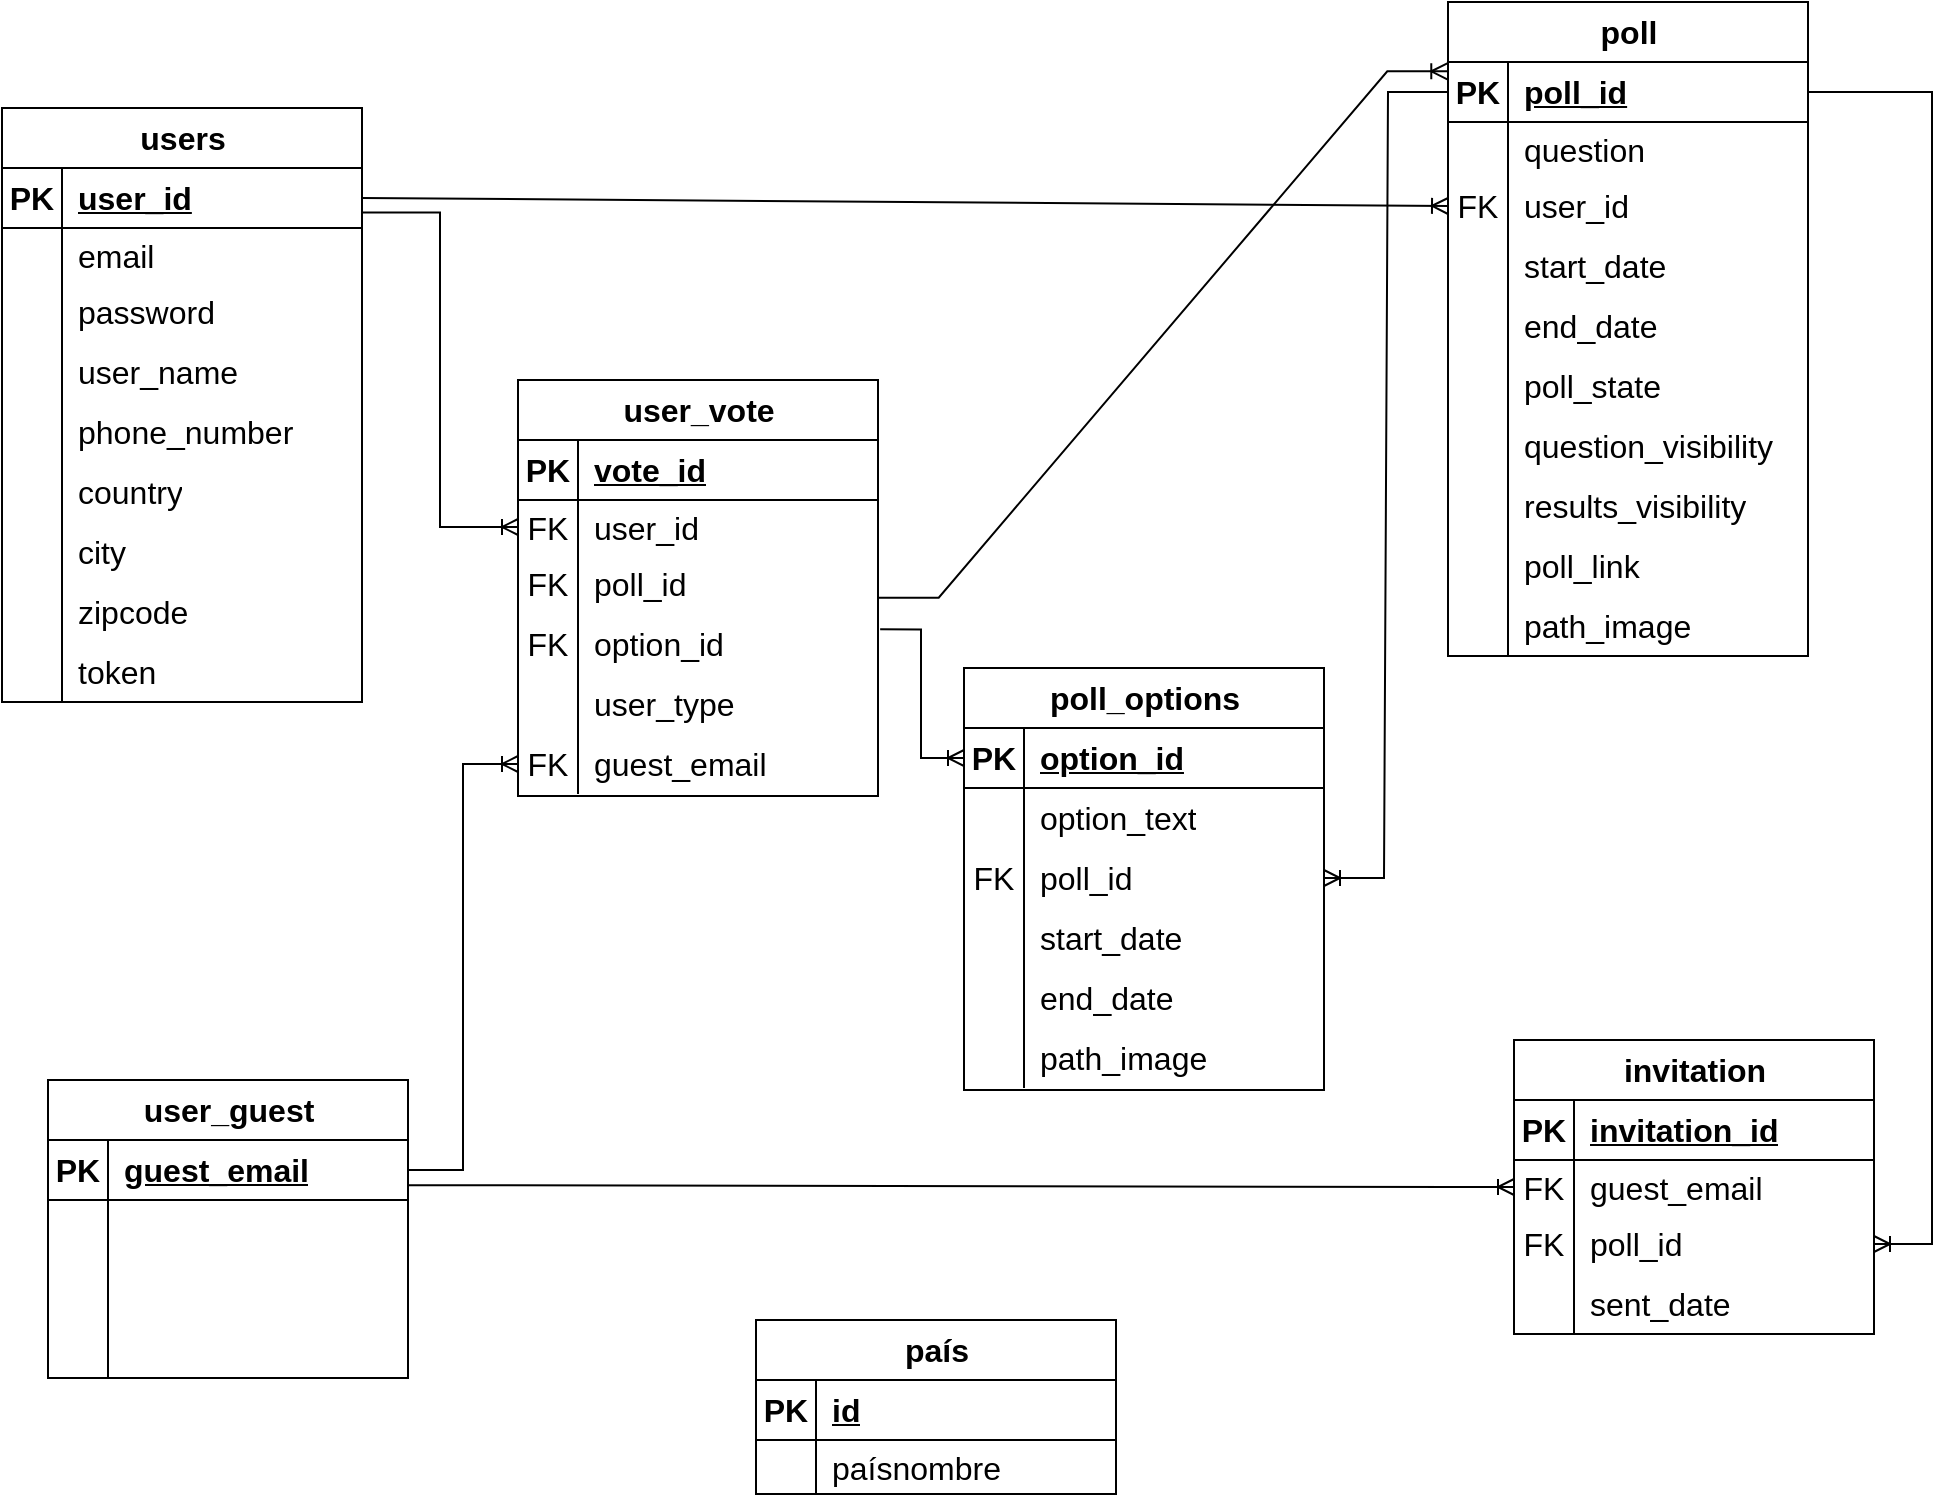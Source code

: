 <mxfile version="23.0.0" type="device">
  <diagram name="Pàgina-1" id="fmQEZchZk26lPYb0_kES">
    <mxGraphModel dx="1336" dy="1208" grid="0" gridSize="10" guides="1" tooltips="1" connect="1" arrows="1" fold="1" page="0" pageScale="1" pageWidth="827" pageHeight="1169" math="0" shadow="0">
      <root>
        <mxCell id="0" />
        <mxCell id="1" parent="0" />
        <mxCell id="aVqWZDg22JpDwOADwvl0-1" value="users" style="shape=table;startSize=30;container=1;collapsible=1;childLayout=tableLayout;fixedRows=1;rowLines=0;fontStyle=1;align=center;resizeLast=1;html=1;fontSize=16;" parent="1" vertex="1">
          <mxGeometry x="90" y="-165" width="180" height="297" as="geometry" />
        </mxCell>
        <mxCell id="aVqWZDg22JpDwOADwvl0-2" value="" style="shape=tableRow;horizontal=0;startSize=0;swimlaneHead=0;swimlaneBody=0;fillColor=none;collapsible=0;dropTarget=0;points=[[0,0.5],[1,0.5]];portConstraint=eastwest;top=0;left=0;right=0;bottom=1;fontSize=16;" parent="aVqWZDg22JpDwOADwvl0-1" vertex="1">
          <mxGeometry y="30" width="180" height="30" as="geometry" />
        </mxCell>
        <mxCell id="aVqWZDg22JpDwOADwvl0-3" value="PK" style="shape=partialRectangle;connectable=0;fillColor=none;top=0;left=0;bottom=0;right=0;fontStyle=1;overflow=hidden;whiteSpace=wrap;html=1;fontSize=16;" parent="aVqWZDg22JpDwOADwvl0-2" vertex="1">
          <mxGeometry width="30" height="30" as="geometry">
            <mxRectangle width="30" height="30" as="alternateBounds" />
          </mxGeometry>
        </mxCell>
        <mxCell id="aVqWZDg22JpDwOADwvl0-4" value="user_id" style="shape=partialRectangle;connectable=0;fillColor=none;top=0;left=0;bottom=0;right=0;align=left;spacingLeft=6;fontStyle=5;overflow=hidden;whiteSpace=wrap;html=1;fontSize=16;" parent="aVqWZDg22JpDwOADwvl0-2" vertex="1">
          <mxGeometry x="30" width="150" height="30" as="geometry">
            <mxRectangle width="150" height="30" as="alternateBounds" />
          </mxGeometry>
        </mxCell>
        <mxCell id="aVqWZDg22JpDwOADwvl0-5" value="" style="shape=tableRow;horizontal=0;startSize=0;swimlaneHead=0;swimlaneBody=0;fillColor=none;collapsible=0;dropTarget=0;points=[[0,0.5],[1,0.5]];portConstraint=eastwest;top=0;left=0;right=0;bottom=0;fontSize=16;" parent="aVqWZDg22JpDwOADwvl0-1" vertex="1">
          <mxGeometry y="60" width="180" height="27" as="geometry" />
        </mxCell>
        <mxCell id="aVqWZDg22JpDwOADwvl0-6" value="" style="shape=partialRectangle;connectable=0;fillColor=none;top=0;left=0;bottom=0;right=0;editable=1;overflow=hidden;whiteSpace=wrap;html=1;fontSize=16;" parent="aVqWZDg22JpDwOADwvl0-5" vertex="1">
          <mxGeometry width="30" height="27" as="geometry">
            <mxRectangle width="30" height="27" as="alternateBounds" />
          </mxGeometry>
        </mxCell>
        <mxCell id="aVqWZDg22JpDwOADwvl0-7" value="email" style="shape=partialRectangle;connectable=0;fillColor=none;top=0;left=0;bottom=0;right=0;align=left;spacingLeft=6;overflow=hidden;whiteSpace=wrap;html=1;fontSize=16;" parent="aVqWZDg22JpDwOADwvl0-5" vertex="1">
          <mxGeometry x="30" width="150" height="27" as="geometry">
            <mxRectangle width="150" height="27" as="alternateBounds" />
          </mxGeometry>
        </mxCell>
        <mxCell id="aVqWZDg22JpDwOADwvl0-8" value="" style="shape=tableRow;horizontal=0;startSize=0;swimlaneHead=0;swimlaneBody=0;fillColor=none;collapsible=0;dropTarget=0;points=[[0,0.5],[1,0.5]];portConstraint=eastwest;top=0;left=0;right=0;bottom=0;fontSize=16;" parent="aVqWZDg22JpDwOADwvl0-1" vertex="1">
          <mxGeometry y="87" width="180" height="30" as="geometry" />
        </mxCell>
        <mxCell id="aVqWZDg22JpDwOADwvl0-9" value="" style="shape=partialRectangle;connectable=0;fillColor=none;top=0;left=0;bottom=0;right=0;editable=1;overflow=hidden;whiteSpace=wrap;html=1;fontSize=16;" parent="aVqWZDg22JpDwOADwvl0-8" vertex="1">
          <mxGeometry width="30" height="30" as="geometry">
            <mxRectangle width="30" height="30" as="alternateBounds" />
          </mxGeometry>
        </mxCell>
        <mxCell id="aVqWZDg22JpDwOADwvl0-10" value="password" style="shape=partialRectangle;connectable=0;fillColor=none;top=0;left=0;bottom=0;right=0;align=left;spacingLeft=6;overflow=hidden;whiteSpace=wrap;html=1;fontSize=16;" parent="aVqWZDg22JpDwOADwvl0-8" vertex="1">
          <mxGeometry x="30" width="150" height="30" as="geometry">
            <mxRectangle width="150" height="30" as="alternateBounds" />
          </mxGeometry>
        </mxCell>
        <mxCell id="aVqWZDg22JpDwOADwvl0-11" value="" style="shape=tableRow;horizontal=0;startSize=0;swimlaneHead=0;swimlaneBody=0;fillColor=none;collapsible=0;dropTarget=0;points=[[0,0.5],[1,0.5]];portConstraint=eastwest;top=0;left=0;right=0;bottom=0;fontSize=16;" parent="aVqWZDg22JpDwOADwvl0-1" vertex="1">
          <mxGeometry y="117" width="180" height="30" as="geometry" />
        </mxCell>
        <mxCell id="aVqWZDg22JpDwOADwvl0-12" value="" style="shape=partialRectangle;connectable=0;fillColor=none;top=0;left=0;bottom=0;right=0;editable=1;overflow=hidden;whiteSpace=wrap;html=1;fontSize=16;" parent="aVqWZDg22JpDwOADwvl0-11" vertex="1">
          <mxGeometry width="30" height="30" as="geometry">
            <mxRectangle width="30" height="30" as="alternateBounds" />
          </mxGeometry>
        </mxCell>
        <mxCell id="aVqWZDg22JpDwOADwvl0-13" value="user_name" style="shape=partialRectangle;connectable=0;fillColor=none;top=0;left=0;bottom=0;right=0;align=left;spacingLeft=6;overflow=hidden;whiteSpace=wrap;html=1;fontSize=16;" parent="aVqWZDg22JpDwOADwvl0-11" vertex="1">
          <mxGeometry x="30" width="150" height="30" as="geometry">
            <mxRectangle width="150" height="30" as="alternateBounds" />
          </mxGeometry>
        </mxCell>
        <mxCell id="1NCsNb9Ew9h6iSTO10cG-32" value="" style="shape=tableRow;horizontal=0;startSize=0;swimlaneHead=0;swimlaneBody=0;fillColor=none;collapsible=0;dropTarget=0;points=[[0,0.5],[1,0.5]];portConstraint=eastwest;top=0;left=0;right=0;bottom=0;fontSize=16;" parent="aVqWZDg22JpDwOADwvl0-1" vertex="1">
          <mxGeometry y="147" width="180" height="30" as="geometry" />
        </mxCell>
        <mxCell id="1NCsNb9Ew9h6iSTO10cG-33" value="" style="shape=partialRectangle;connectable=0;fillColor=none;top=0;left=0;bottom=0;right=0;editable=1;overflow=hidden;whiteSpace=wrap;html=1;fontSize=16;" parent="1NCsNb9Ew9h6iSTO10cG-32" vertex="1">
          <mxGeometry width="30" height="30" as="geometry">
            <mxRectangle width="30" height="30" as="alternateBounds" />
          </mxGeometry>
        </mxCell>
        <mxCell id="1NCsNb9Ew9h6iSTO10cG-34" value="phone_number" style="shape=partialRectangle;connectable=0;fillColor=none;top=0;left=0;bottom=0;right=0;align=left;spacingLeft=6;overflow=hidden;whiteSpace=wrap;html=1;fontSize=16;" parent="1NCsNb9Ew9h6iSTO10cG-32" vertex="1">
          <mxGeometry x="30" width="150" height="30" as="geometry">
            <mxRectangle width="150" height="30" as="alternateBounds" />
          </mxGeometry>
        </mxCell>
        <mxCell id="1NCsNb9Ew9h6iSTO10cG-35" value="" style="shape=tableRow;horizontal=0;startSize=0;swimlaneHead=0;swimlaneBody=0;fillColor=none;collapsible=0;dropTarget=0;points=[[0,0.5],[1,0.5]];portConstraint=eastwest;top=0;left=0;right=0;bottom=0;fontSize=16;" parent="aVqWZDg22JpDwOADwvl0-1" vertex="1">
          <mxGeometry y="177" width="180" height="30" as="geometry" />
        </mxCell>
        <mxCell id="1NCsNb9Ew9h6iSTO10cG-36" value="" style="shape=partialRectangle;connectable=0;fillColor=none;top=0;left=0;bottom=0;right=0;editable=1;overflow=hidden;whiteSpace=wrap;html=1;fontSize=16;" parent="1NCsNb9Ew9h6iSTO10cG-35" vertex="1">
          <mxGeometry width="30" height="30" as="geometry">
            <mxRectangle width="30" height="30" as="alternateBounds" />
          </mxGeometry>
        </mxCell>
        <mxCell id="1NCsNb9Ew9h6iSTO10cG-37" value="country" style="shape=partialRectangle;connectable=0;fillColor=none;top=0;left=0;bottom=0;right=0;align=left;spacingLeft=6;overflow=hidden;whiteSpace=wrap;html=1;fontSize=16;" parent="1NCsNb9Ew9h6iSTO10cG-35" vertex="1">
          <mxGeometry x="30" width="150" height="30" as="geometry">
            <mxRectangle width="150" height="30" as="alternateBounds" />
          </mxGeometry>
        </mxCell>
        <mxCell id="1NCsNb9Ew9h6iSTO10cG-38" value="" style="shape=tableRow;horizontal=0;startSize=0;swimlaneHead=0;swimlaneBody=0;fillColor=none;collapsible=0;dropTarget=0;points=[[0,0.5],[1,0.5]];portConstraint=eastwest;top=0;left=0;right=0;bottom=0;fontSize=16;" parent="aVqWZDg22JpDwOADwvl0-1" vertex="1">
          <mxGeometry y="207" width="180" height="30" as="geometry" />
        </mxCell>
        <mxCell id="1NCsNb9Ew9h6iSTO10cG-39" value="" style="shape=partialRectangle;connectable=0;fillColor=none;top=0;left=0;bottom=0;right=0;editable=1;overflow=hidden;whiteSpace=wrap;html=1;fontSize=16;" parent="1NCsNb9Ew9h6iSTO10cG-38" vertex="1">
          <mxGeometry width="30" height="30" as="geometry">
            <mxRectangle width="30" height="30" as="alternateBounds" />
          </mxGeometry>
        </mxCell>
        <mxCell id="1NCsNb9Ew9h6iSTO10cG-40" value="city" style="shape=partialRectangle;connectable=0;fillColor=none;top=0;left=0;bottom=0;right=0;align=left;spacingLeft=6;overflow=hidden;whiteSpace=wrap;html=1;fontSize=16;" parent="1NCsNb9Ew9h6iSTO10cG-38" vertex="1">
          <mxGeometry x="30" width="150" height="30" as="geometry">
            <mxRectangle width="150" height="30" as="alternateBounds" />
          </mxGeometry>
        </mxCell>
        <mxCell id="1NCsNb9Ew9h6iSTO10cG-41" value="" style="shape=tableRow;horizontal=0;startSize=0;swimlaneHead=0;swimlaneBody=0;fillColor=none;collapsible=0;dropTarget=0;points=[[0,0.5],[1,0.5]];portConstraint=eastwest;top=0;left=0;right=0;bottom=0;fontSize=16;" parent="aVqWZDg22JpDwOADwvl0-1" vertex="1">
          <mxGeometry y="237" width="180" height="30" as="geometry" />
        </mxCell>
        <mxCell id="1NCsNb9Ew9h6iSTO10cG-42" value="" style="shape=partialRectangle;connectable=0;fillColor=none;top=0;left=0;bottom=0;right=0;editable=1;overflow=hidden;whiteSpace=wrap;html=1;fontSize=16;" parent="1NCsNb9Ew9h6iSTO10cG-41" vertex="1">
          <mxGeometry width="30" height="30" as="geometry">
            <mxRectangle width="30" height="30" as="alternateBounds" />
          </mxGeometry>
        </mxCell>
        <mxCell id="1NCsNb9Ew9h6iSTO10cG-43" value="zipcode" style="shape=partialRectangle;connectable=0;fillColor=none;top=0;left=0;bottom=0;right=0;align=left;spacingLeft=6;overflow=hidden;whiteSpace=wrap;html=1;fontSize=16;" parent="1NCsNb9Ew9h6iSTO10cG-41" vertex="1">
          <mxGeometry x="30" width="150" height="30" as="geometry">
            <mxRectangle width="150" height="30" as="alternateBounds" />
          </mxGeometry>
        </mxCell>
        <mxCell id="1NCsNb9Ew9h6iSTO10cG-44" value="" style="shape=tableRow;horizontal=0;startSize=0;swimlaneHead=0;swimlaneBody=0;fillColor=none;collapsible=0;dropTarget=0;points=[[0,0.5],[1,0.5]];portConstraint=eastwest;top=0;left=0;right=0;bottom=0;fontSize=16;" parent="aVqWZDg22JpDwOADwvl0-1" vertex="1">
          <mxGeometry y="267" width="180" height="30" as="geometry" />
        </mxCell>
        <mxCell id="1NCsNb9Ew9h6iSTO10cG-45" value="" style="shape=partialRectangle;connectable=0;fillColor=none;top=0;left=0;bottom=0;right=0;editable=1;overflow=hidden;whiteSpace=wrap;html=1;fontSize=16;" parent="1NCsNb9Ew9h6iSTO10cG-44" vertex="1">
          <mxGeometry width="30" height="30" as="geometry">
            <mxRectangle width="30" height="30" as="alternateBounds" />
          </mxGeometry>
        </mxCell>
        <mxCell id="1NCsNb9Ew9h6iSTO10cG-46" value="token" style="shape=partialRectangle;connectable=0;fillColor=none;top=0;left=0;bottom=0;right=0;align=left;spacingLeft=6;overflow=hidden;whiteSpace=wrap;html=1;fontSize=16;" parent="1NCsNb9Ew9h6iSTO10cG-44" vertex="1">
          <mxGeometry x="30" width="150" height="30" as="geometry">
            <mxRectangle width="150" height="30" as="alternateBounds" />
          </mxGeometry>
        </mxCell>
        <mxCell id="aVqWZDg22JpDwOADwvl0-21" value="poll" style="shape=table;startSize=30;container=1;collapsible=1;childLayout=tableLayout;fixedRows=1;rowLines=0;fontStyle=1;align=center;resizeLast=1;html=1;fontSize=16;" parent="1" vertex="1">
          <mxGeometry x="813" y="-218" width="180" height="327" as="geometry" />
        </mxCell>
        <mxCell id="aVqWZDg22JpDwOADwvl0-22" value="" style="shape=tableRow;horizontal=0;startSize=0;swimlaneHead=0;swimlaneBody=0;fillColor=none;collapsible=0;dropTarget=0;points=[[0,0.5],[1,0.5]];portConstraint=eastwest;top=0;left=0;right=0;bottom=1;fontSize=16;" parent="aVqWZDg22JpDwOADwvl0-21" vertex="1">
          <mxGeometry y="30" width="180" height="30" as="geometry" />
        </mxCell>
        <mxCell id="aVqWZDg22JpDwOADwvl0-23" value="PK" style="shape=partialRectangle;connectable=0;fillColor=none;top=0;left=0;bottom=0;right=0;fontStyle=1;overflow=hidden;whiteSpace=wrap;html=1;fontSize=16;" parent="aVqWZDg22JpDwOADwvl0-22" vertex="1">
          <mxGeometry width="30" height="30" as="geometry">
            <mxRectangle width="30" height="30" as="alternateBounds" />
          </mxGeometry>
        </mxCell>
        <mxCell id="aVqWZDg22JpDwOADwvl0-24" value="poll_id" style="shape=partialRectangle;connectable=0;fillColor=none;top=0;left=0;bottom=0;right=0;align=left;spacingLeft=6;fontStyle=5;overflow=hidden;whiteSpace=wrap;html=1;fontSize=16;" parent="aVqWZDg22JpDwOADwvl0-22" vertex="1">
          <mxGeometry x="30" width="150" height="30" as="geometry">
            <mxRectangle width="150" height="30" as="alternateBounds" />
          </mxGeometry>
        </mxCell>
        <mxCell id="aVqWZDg22JpDwOADwvl0-25" value="" style="shape=tableRow;horizontal=0;startSize=0;swimlaneHead=0;swimlaneBody=0;fillColor=none;collapsible=0;dropTarget=0;points=[[0,0.5],[1,0.5]];portConstraint=eastwest;top=0;left=0;right=0;bottom=0;fontSize=16;" parent="aVqWZDg22JpDwOADwvl0-21" vertex="1">
          <mxGeometry y="60" width="180" height="27" as="geometry" />
        </mxCell>
        <mxCell id="aVqWZDg22JpDwOADwvl0-26" value="" style="shape=partialRectangle;connectable=0;fillColor=none;top=0;left=0;bottom=0;right=0;editable=1;overflow=hidden;whiteSpace=wrap;html=1;fontSize=16;" parent="aVqWZDg22JpDwOADwvl0-25" vertex="1">
          <mxGeometry width="30" height="27" as="geometry">
            <mxRectangle width="30" height="27" as="alternateBounds" />
          </mxGeometry>
        </mxCell>
        <mxCell id="aVqWZDg22JpDwOADwvl0-27" value="question" style="shape=partialRectangle;connectable=0;fillColor=none;top=0;left=0;bottom=0;right=0;align=left;spacingLeft=6;overflow=hidden;whiteSpace=wrap;html=1;fontSize=16;" parent="aVqWZDg22JpDwOADwvl0-25" vertex="1">
          <mxGeometry x="30" width="150" height="27" as="geometry">
            <mxRectangle width="150" height="27" as="alternateBounds" />
          </mxGeometry>
        </mxCell>
        <mxCell id="aVqWZDg22JpDwOADwvl0-28" value="" style="shape=tableRow;horizontal=0;startSize=0;swimlaneHead=0;swimlaneBody=0;fillColor=none;collapsible=0;dropTarget=0;points=[[0,0.5],[1,0.5]];portConstraint=eastwest;top=0;left=0;right=0;bottom=0;fontSize=16;" parent="aVqWZDg22JpDwOADwvl0-21" vertex="1">
          <mxGeometry y="87" width="180" height="30" as="geometry" />
        </mxCell>
        <mxCell id="aVqWZDg22JpDwOADwvl0-29" value="FK" style="shape=partialRectangle;connectable=0;fillColor=none;top=0;left=0;bottom=0;right=0;editable=1;overflow=hidden;whiteSpace=wrap;html=1;fontSize=16;" parent="aVqWZDg22JpDwOADwvl0-28" vertex="1">
          <mxGeometry width="30" height="30" as="geometry">
            <mxRectangle width="30" height="30" as="alternateBounds" />
          </mxGeometry>
        </mxCell>
        <mxCell id="aVqWZDg22JpDwOADwvl0-30" value="user_id" style="shape=partialRectangle;connectable=0;fillColor=none;top=0;left=0;bottom=0;right=0;align=left;spacingLeft=6;overflow=hidden;whiteSpace=wrap;html=1;fontSize=16;" parent="aVqWZDg22JpDwOADwvl0-28" vertex="1">
          <mxGeometry x="30" width="150" height="30" as="geometry">
            <mxRectangle width="150" height="30" as="alternateBounds" />
          </mxGeometry>
        </mxCell>
        <mxCell id="aVqWZDg22JpDwOADwvl0-31" value="" style="shape=tableRow;horizontal=0;startSize=0;swimlaneHead=0;swimlaneBody=0;fillColor=none;collapsible=0;dropTarget=0;points=[[0,0.5],[1,0.5]];portConstraint=eastwest;top=0;left=0;right=0;bottom=0;fontSize=16;" parent="aVqWZDg22JpDwOADwvl0-21" vertex="1">
          <mxGeometry y="117" width="180" height="30" as="geometry" />
        </mxCell>
        <mxCell id="aVqWZDg22JpDwOADwvl0-32" value="" style="shape=partialRectangle;connectable=0;fillColor=none;top=0;left=0;bottom=0;right=0;editable=1;overflow=hidden;whiteSpace=wrap;html=1;fontSize=16;" parent="aVqWZDg22JpDwOADwvl0-31" vertex="1">
          <mxGeometry width="30" height="30" as="geometry">
            <mxRectangle width="30" height="30" as="alternateBounds" />
          </mxGeometry>
        </mxCell>
        <mxCell id="aVqWZDg22JpDwOADwvl0-33" value="start_date" style="shape=partialRectangle;connectable=0;fillColor=none;top=0;left=0;bottom=0;right=0;align=left;spacingLeft=6;overflow=hidden;whiteSpace=wrap;html=1;fontSize=16;" parent="aVqWZDg22JpDwOADwvl0-31" vertex="1">
          <mxGeometry x="30" width="150" height="30" as="geometry">
            <mxRectangle width="150" height="30" as="alternateBounds" />
          </mxGeometry>
        </mxCell>
        <mxCell id="1NCsNb9Ew9h6iSTO10cG-2" value="" style="shape=tableRow;horizontal=0;startSize=0;swimlaneHead=0;swimlaneBody=0;fillColor=none;collapsible=0;dropTarget=0;points=[[0,0.5],[1,0.5]];portConstraint=eastwest;top=0;left=0;right=0;bottom=0;fontSize=16;" parent="aVqWZDg22JpDwOADwvl0-21" vertex="1">
          <mxGeometry y="147" width="180" height="30" as="geometry" />
        </mxCell>
        <mxCell id="1NCsNb9Ew9h6iSTO10cG-3" value="" style="shape=partialRectangle;connectable=0;fillColor=none;top=0;left=0;bottom=0;right=0;editable=1;overflow=hidden;whiteSpace=wrap;html=1;fontSize=16;" parent="1NCsNb9Ew9h6iSTO10cG-2" vertex="1">
          <mxGeometry width="30" height="30" as="geometry">
            <mxRectangle width="30" height="30" as="alternateBounds" />
          </mxGeometry>
        </mxCell>
        <mxCell id="1NCsNb9Ew9h6iSTO10cG-4" value="end_date" style="shape=partialRectangle;connectable=0;fillColor=none;top=0;left=0;bottom=0;right=0;align=left;spacingLeft=6;overflow=hidden;whiteSpace=wrap;html=1;fontSize=16;" parent="1NCsNb9Ew9h6iSTO10cG-2" vertex="1">
          <mxGeometry x="30" width="150" height="30" as="geometry">
            <mxRectangle width="150" height="30" as="alternateBounds" />
          </mxGeometry>
        </mxCell>
        <mxCell id="1NCsNb9Ew9h6iSTO10cG-5" value="" style="shape=tableRow;horizontal=0;startSize=0;swimlaneHead=0;swimlaneBody=0;fillColor=none;collapsible=0;dropTarget=0;points=[[0,0.5],[1,0.5]];portConstraint=eastwest;top=0;left=0;right=0;bottom=0;fontSize=16;" parent="aVqWZDg22JpDwOADwvl0-21" vertex="1">
          <mxGeometry y="177" width="180" height="30" as="geometry" />
        </mxCell>
        <mxCell id="1NCsNb9Ew9h6iSTO10cG-6" value="" style="shape=partialRectangle;connectable=0;fillColor=none;top=0;left=0;bottom=0;right=0;editable=1;overflow=hidden;whiteSpace=wrap;html=1;fontSize=16;" parent="1NCsNb9Ew9h6iSTO10cG-5" vertex="1">
          <mxGeometry width="30" height="30" as="geometry">
            <mxRectangle width="30" height="30" as="alternateBounds" />
          </mxGeometry>
        </mxCell>
        <mxCell id="1NCsNb9Ew9h6iSTO10cG-7" value="poll_state" style="shape=partialRectangle;connectable=0;fillColor=none;top=0;left=0;bottom=0;right=0;align=left;spacingLeft=6;overflow=hidden;whiteSpace=wrap;html=1;fontSize=16;" parent="1NCsNb9Ew9h6iSTO10cG-5" vertex="1">
          <mxGeometry x="30" width="150" height="30" as="geometry">
            <mxRectangle width="150" height="30" as="alternateBounds" />
          </mxGeometry>
        </mxCell>
        <mxCell id="1NCsNb9Ew9h6iSTO10cG-8" value="" style="shape=tableRow;horizontal=0;startSize=0;swimlaneHead=0;swimlaneBody=0;fillColor=none;collapsible=0;dropTarget=0;points=[[0,0.5],[1,0.5]];portConstraint=eastwest;top=0;left=0;right=0;bottom=0;fontSize=16;" parent="aVqWZDg22JpDwOADwvl0-21" vertex="1">
          <mxGeometry y="207" width="180" height="30" as="geometry" />
        </mxCell>
        <mxCell id="1NCsNb9Ew9h6iSTO10cG-9" value="" style="shape=partialRectangle;connectable=0;fillColor=none;top=0;left=0;bottom=0;right=0;editable=1;overflow=hidden;whiteSpace=wrap;html=1;fontSize=16;" parent="1NCsNb9Ew9h6iSTO10cG-8" vertex="1">
          <mxGeometry width="30" height="30" as="geometry">
            <mxRectangle width="30" height="30" as="alternateBounds" />
          </mxGeometry>
        </mxCell>
        <mxCell id="1NCsNb9Ew9h6iSTO10cG-10" value="question_visibility" style="shape=partialRectangle;connectable=0;fillColor=none;top=0;left=0;bottom=0;right=0;align=left;spacingLeft=6;overflow=hidden;whiteSpace=wrap;html=1;fontSize=16;" parent="1NCsNb9Ew9h6iSTO10cG-8" vertex="1">
          <mxGeometry x="30" width="150" height="30" as="geometry">
            <mxRectangle width="150" height="30" as="alternateBounds" />
          </mxGeometry>
        </mxCell>
        <mxCell id="1NCsNb9Ew9h6iSTO10cG-11" value="" style="shape=tableRow;horizontal=0;startSize=0;swimlaneHead=0;swimlaneBody=0;fillColor=none;collapsible=0;dropTarget=0;points=[[0,0.5],[1,0.5]];portConstraint=eastwest;top=0;left=0;right=0;bottom=0;fontSize=16;" parent="aVqWZDg22JpDwOADwvl0-21" vertex="1">
          <mxGeometry y="237" width="180" height="30" as="geometry" />
        </mxCell>
        <mxCell id="1NCsNb9Ew9h6iSTO10cG-12" value="" style="shape=partialRectangle;connectable=0;fillColor=none;top=0;left=0;bottom=0;right=0;editable=1;overflow=hidden;whiteSpace=wrap;html=1;fontSize=16;" parent="1NCsNb9Ew9h6iSTO10cG-11" vertex="1">
          <mxGeometry width="30" height="30" as="geometry">
            <mxRectangle width="30" height="30" as="alternateBounds" />
          </mxGeometry>
        </mxCell>
        <mxCell id="1NCsNb9Ew9h6iSTO10cG-13" value="results_visibility" style="shape=partialRectangle;connectable=0;fillColor=none;top=0;left=0;bottom=0;right=0;align=left;spacingLeft=6;overflow=hidden;whiteSpace=wrap;html=1;fontSize=16;" parent="1NCsNb9Ew9h6iSTO10cG-11" vertex="1">
          <mxGeometry x="30" width="150" height="30" as="geometry">
            <mxRectangle width="150" height="30" as="alternateBounds" />
          </mxGeometry>
        </mxCell>
        <mxCell id="1NCsNb9Ew9h6iSTO10cG-14" value="" style="shape=tableRow;horizontal=0;startSize=0;swimlaneHead=0;swimlaneBody=0;fillColor=none;collapsible=0;dropTarget=0;points=[[0,0.5],[1,0.5]];portConstraint=eastwest;top=0;left=0;right=0;bottom=0;fontSize=16;" parent="aVqWZDg22JpDwOADwvl0-21" vertex="1">
          <mxGeometry y="267" width="180" height="30" as="geometry" />
        </mxCell>
        <mxCell id="1NCsNb9Ew9h6iSTO10cG-15" value="" style="shape=partialRectangle;connectable=0;fillColor=none;top=0;left=0;bottom=0;right=0;editable=1;overflow=hidden;whiteSpace=wrap;html=1;fontSize=16;" parent="1NCsNb9Ew9h6iSTO10cG-14" vertex="1">
          <mxGeometry width="30" height="30" as="geometry">
            <mxRectangle width="30" height="30" as="alternateBounds" />
          </mxGeometry>
        </mxCell>
        <mxCell id="1NCsNb9Ew9h6iSTO10cG-16" value="poll_link" style="shape=partialRectangle;connectable=0;fillColor=none;top=0;left=0;bottom=0;right=0;align=left;spacingLeft=6;overflow=hidden;whiteSpace=wrap;html=1;fontSize=16;" parent="1NCsNb9Ew9h6iSTO10cG-14" vertex="1">
          <mxGeometry x="30" width="150" height="30" as="geometry">
            <mxRectangle width="150" height="30" as="alternateBounds" />
          </mxGeometry>
        </mxCell>
        <mxCell id="1NCsNb9Ew9h6iSTO10cG-17" value="" style="shape=tableRow;horizontal=0;startSize=0;swimlaneHead=0;swimlaneBody=0;fillColor=none;collapsible=0;dropTarget=0;points=[[0,0.5],[1,0.5]];portConstraint=eastwest;top=0;left=0;right=0;bottom=0;fontSize=16;" parent="aVqWZDg22JpDwOADwvl0-21" vertex="1">
          <mxGeometry y="297" width="180" height="30" as="geometry" />
        </mxCell>
        <mxCell id="1NCsNb9Ew9h6iSTO10cG-18" value="" style="shape=partialRectangle;connectable=0;fillColor=none;top=0;left=0;bottom=0;right=0;editable=1;overflow=hidden;whiteSpace=wrap;html=1;fontSize=16;" parent="1NCsNb9Ew9h6iSTO10cG-17" vertex="1">
          <mxGeometry width="30" height="30" as="geometry">
            <mxRectangle width="30" height="30" as="alternateBounds" />
          </mxGeometry>
        </mxCell>
        <mxCell id="1NCsNb9Ew9h6iSTO10cG-19" value="path_image" style="shape=partialRectangle;connectable=0;fillColor=none;top=0;left=0;bottom=0;right=0;align=left;spacingLeft=6;overflow=hidden;whiteSpace=wrap;html=1;fontSize=16;" parent="1NCsNb9Ew9h6iSTO10cG-17" vertex="1">
          <mxGeometry x="30" width="150" height="30" as="geometry">
            <mxRectangle width="150" height="30" as="alternateBounds" />
          </mxGeometry>
        </mxCell>
        <mxCell id="aVqWZDg22JpDwOADwvl0-38" value="poll_options" style="shape=table;startSize=30;container=1;collapsible=1;childLayout=tableLayout;fixedRows=1;rowLines=0;fontStyle=1;align=center;resizeLast=1;html=1;fontSize=16;" parent="1" vertex="1">
          <mxGeometry x="571" y="115" width="180" height="211" as="geometry" />
        </mxCell>
        <mxCell id="aVqWZDg22JpDwOADwvl0-39" value="" style="shape=tableRow;horizontal=0;startSize=0;swimlaneHead=0;swimlaneBody=0;fillColor=none;collapsible=0;dropTarget=0;points=[[0,0.5],[1,0.5]];portConstraint=eastwest;top=0;left=0;right=0;bottom=1;fontSize=16;" parent="aVqWZDg22JpDwOADwvl0-38" vertex="1">
          <mxGeometry y="30" width="180" height="30" as="geometry" />
        </mxCell>
        <mxCell id="aVqWZDg22JpDwOADwvl0-40" value="PK" style="shape=partialRectangle;connectable=0;fillColor=none;top=0;left=0;bottom=0;right=0;fontStyle=1;overflow=hidden;whiteSpace=wrap;html=1;fontSize=16;" parent="aVqWZDg22JpDwOADwvl0-39" vertex="1">
          <mxGeometry width="30" height="30" as="geometry">
            <mxRectangle width="30" height="30" as="alternateBounds" />
          </mxGeometry>
        </mxCell>
        <mxCell id="aVqWZDg22JpDwOADwvl0-41" value="option_id" style="shape=partialRectangle;connectable=0;fillColor=none;top=0;left=0;bottom=0;right=0;align=left;spacingLeft=6;fontStyle=5;overflow=hidden;whiteSpace=wrap;html=1;fontSize=16;" parent="aVqWZDg22JpDwOADwvl0-39" vertex="1">
          <mxGeometry x="30" width="150" height="30" as="geometry">
            <mxRectangle width="150" height="30" as="alternateBounds" />
          </mxGeometry>
        </mxCell>
        <mxCell id="aVqWZDg22JpDwOADwvl0-42" value="" style="shape=tableRow;horizontal=0;startSize=0;swimlaneHead=0;swimlaneBody=0;fillColor=none;collapsible=0;dropTarget=0;points=[[0,0.5],[1,0.5]];portConstraint=eastwest;top=0;left=0;right=0;bottom=0;fontSize=16;" parent="aVqWZDg22JpDwOADwvl0-38" vertex="1">
          <mxGeometry y="60" width="180" height="30" as="geometry" />
        </mxCell>
        <mxCell id="aVqWZDg22JpDwOADwvl0-43" value="" style="shape=partialRectangle;connectable=0;fillColor=none;top=0;left=0;bottom=0;right=0;editable=1;overflow=hidden;whiteSpace=wrap;html=1;fontSize=16;" parent="aVqWZDg22JpDwOADwvl0-42" vertex="1">
          <mxGeometry width="30" height="30" as="geometry">
            <mxRectangle width="30" height="30" as="alternateBounds" />
          </mxGeometry>
        </mxCell>
        <mxCell id="aVqWZDg22JpDwOADwvl0-44" value="option_text" style="shape=partialRectangle;connectable=0;fillColor=none;top=0;left=0;bottom=0;right=0;align=left;spacingLeft=6;overflow=hidden;whiteSpace=wrap;html=1;fontSize=16;" parent="aVqWZDg22JpDwOADwvl0-42" vertex="1">
          <mxGeometry x="30" width="150" height="30" as="geometry">
            <mxRectangle width="150" height="30" as="alternateBounds" />
          </mxGeometry>
        </mxCell>
        <mxCell id="aVqWZDg22JpDwOADwvl0-45" value="" style="shape=tableRow;horizontal=0;startSize=0;swimlaneHead=0;swimlaneBody=0;fillColor=none;collapsible=0;dropTarget=0;points=[[0,0.5],[1,0.5]];portConstraint=eastwest;top=0;left=0;right=0;bottom=0;fontSize=16;" parent="aVqWZDg22JpDwOADwvl0-38" vertex="1">
          <mxGeometry y="90" width="180" height="30" as="geometry" />
        </mxCell>
        <mxCell id="aVqWZDg22JpDwOADwvl0-46" value="FK" style="shape=partialRectangle;connectable=0;fillColor=none;top=0;left=0;bottom=0;right=0;editable=1;overflow=hidden;whiteSpace=wrap;html=1;fontSize=16;" parent="aVqWZDg22JpDwOADwvl0-45" vertex="1">
          <mxGeometry width="30" height="30" as="geometry">
            <mxRectangle width="30" height="30" as="alternateBounds" />
          </mxGeometry>
        </mxCell>
        <mxCell id="aVqWZDg22JpDwOADwvl0-47" value="poll_id" style="shape=partialRectangle;connectable=0;fillColor=none;top=0;left=0;bottom=0;right=0;align=left;spacingLeft=6;overflow=hidden;whiteSpace=wrap;html=1;fontSize=16;" parent="aVqWZDg22JpDwOADwvl0-45" vertex="1">
          <mxGeometry x="30" width="150" height="30" as="geometry">
            <mxRectangle width="150" height="30" as="alternateBounds" />
          </mxGeometry>
        </mxCell>
        <mxCell id="aVqWZDg22JpDwOADwvl0-48" value="" style="shape=tableRow;horizontal=0;startSize=0;swimlaneHead=0;swimlaneBody=0;fillColor=none;collapsible=0;dropTarget=0;points=[[0,0.5],[1,0.5]];portConstraint=eastwest;top=0;left=0;right=0;bottom=0;fontSize=16;" parent="aVqWZDg22JpDwOADwvl0-38" vertex="1">
          <mxGeometry y="120" width="180" height="30" as="geometry" />
        </mxCell>
        <mxCell id="aVqWZDg22JpDwOADwvl0-49" value="" style="shape=partialRectangle;connectable=0;fillColor=none;top=0;left=0;bottom=0;right=0;editable=1;overflow=hidden;whiteSpace=wrap;html=1;fontSize=16;" parent="aVqWZDg22JpDwOADwvl0-48" vertex="1">
          <mxGeometry width="30" height="30" as="geometry">
            <mxRectangle width="30" height="30" as="alternateBounds" />
          </mxGeometry>
        </mxCell>
        <mxCell id="aVqWZDg22JpDwOADwvl0-50" value="start_date" style="shape=partialRectangle;connectable=0;fillColor=none;top=0;left=0;bottom=0;right=0;align=left;spacingLeft=6;overflow=hidden;whiteSpace=wrap;html=1;fontSize=16;" parent="aVqWZDg22JpDwOADwvl0-48" vertex="1">
          <mxGeometry x="30" width="150" height="30" as="geometry">
            <mxRectangle width="150" height="30" as="alternateBounds" />
          </mxGeometry>
        </mxCell>
        <mxCell id="1NCsNb9Ew9h6iSTO10cG-47" value="" style="shape=tableRow;horizontal=0;startSize=0;swimlaneHead=0;swimlaneBody=0;fillColor=none;collapsible=0;dropTarget=0;points=[[0,0.5],[1,0.5]];portConstraint=eastwest;top=0;left=0;right=0;bottom=0;fontSize=16;" parent="aVqWZDg22JpDwOADwvl0-38" vertex="1">
          <mxGeometry y="150" width="180" height="30" as="geometry" />
        </mxCell>
        <mxCell id="1NCsNb9Ew9h6iSTO10cG-48" value="" style="shape=partialRectangle;connectable=0;fillColor=none;top=0;left=0;bottom=0;right=0;editable=1;overflow=hidden;whiteSpace=wrap;html=1;fontSize=16;" parent="1NCsNb9Ew9h6iSTO10cG-47" vertex="1">
          <mxGeometry width="30" height="30" as="geometry">
            <mxRectangle width="30" height="30" as="alternateBounds" />
          </mxGeometry>
        </mxCell>
        <mxCell id="1NCsNb9Ew9h6iSTO10cG-49" value="end_date" style="shape=partialRectangle;connectable=0;fillColor=none;top=0;left=0;bottom=0;right=0;align=left;spacingLeft=6;overflow=hidden;whiteSpace=wrap;html=1;fontSize=16;" parent="1NCsNb9Ew9h6iSTO10cG-47" vertex="1">
          <mxGeometry x="30" width="150" height="30" as="geometry">
            <mxRectangle width="150" height="30" as="alternateBounds" />
          </mxGeometry>
        </mxCell>
        <mxCell id="1NCsNb9Ew9h6iSTO10cG-50" value="" style="shape=tableRow;horizontal=0;startSize=0;swimlaneHead=0;swimlaneBody=0;fillColor=none;collapsible=0;dropTarget=0;points=[[0,0.5],[1,0.5]];portConstraint=eastwest;top=0;left=0;right=0;bottom=0;fontSize=16;" parent="aVqWZDg22JpDwOADwvl0-38" vertex="1">
          <mxGeometry y="180" width="180" height="30" as="geometry" />
        </mxCell>
        <mxCell id="1NCsNb9Ew9h6iSTO10cG-51" value="" style="shape=partialRectangle;connectable=0;fillColor=none;top=0;left=0;bottom=0;right=0;editable=1;overflow=hidden;whiteSpace=wrap;html=1;fontSize=16;" parent="1NCsNb9Ew9h6iSTO10cG-50" vertex="1">
          <mxGeometry width="30" height="30" as="geometry">
            <mxRectangle width="30" height="30" as="alternateBounds" />
          </mxGeometry>
        </mxCell>
        <mxCell id="1NCsNb9Ew9h6iSTO10cG-52" value="path_image" style="shape=partialRectangle;connectable=0;fillColor=none;top=0;left=0;bottom=0;right=0;align=left;spacingLeft=6;overflow=hidden;whiteSpace=wrap;html=1;fontSize=16;" parent="1NCsNb9Ew9h6iSTO10cG-50" vertex="1">
          <mxGeometry x="30" width="150" height="30" as="geometry">
            <mxRectangle width="150" height="30" as="alternateBounds" />
          </mxGeometry>
        </mxCell>
        <mxCell id="aVqWZDg22JpDwOADwvl0-51" value="user_vote" style="shape=table;startSize=30;container=1;collapsible=1;childLayout=tableLayout;fixedRows=1;rowLines=0;fontStyle=1;align=center;resizeLast=1;html=1;fontSize=16;" parent="1" vertex="1">
          <mxGeometry x="348" y="-29" width="180" height="208" as="geometry" />
        </mxCell>
        <mxCell id="aVqWZDg22JpDwOADwvl0-52" value="" style="shape=tableRow;horizontal=0;startSize=0;swimlaneHead=0;swimlaneBody=0;fillColor=none;collapsible=0;dropTarget=0;points=[[0,0.5],[1,0.5]];portConstraint=eastwest;top=0;left=0;right=0;bottom=1;fontSize=16;" parent="aVqWZDg22JpDwOADwvl0-51" vertex="1">
          <mxGeometry y="30" width="180" height="30" as="geometry" />
        </mxCell>
        <mxCell id="aVqWZDg22JpDwOADwvl0-53" value="PK" style="shape=partialRectangle;connectable=0;fillColor=none;top=0;left=0;bottom=0;right=0;fontStyle=1;overflow=hidden;whiteSpace=wrap;html=1;fontSize=16;" parent="aVqWZDg22JpDwOADwvl0-52" vertex="1">
          <mxGeometry width="30" height="30" as="geometry">
            <mxRectangle width="30" height="30" as="alternateBounds" />
          </mxGeometry>
        </mxCell>
        <mxCell id="aVqWZDg22JpDwOADwvl0-54" value="vote_id" style="shape=partialRectangle;connectable=0;fillColor=none;top=0;left=0;bottom=0;right=0;align=left;spacingLeft=6;fontStyle=5;overflow=hidden;whiteSpace=wrap;html=1;fontSize=16;" parent="aVqWZDg22JpDwOADwvl0-52" vertex="1">
          <mxGeometry x="30" width="150" height="30" as="geometry">
            <mxRectangle width="150" height="30" as="alternateBounds" />
          </mxGeometry>
        </mxCell>
        <mxCell id="aVqWZDg22JpDwOADwvl0-55" value="" style="shape=tableRow;horizontal=0;startSize=0;swimlaneHead=0;swimlaneBody=0;fillColor=none;collapsible=0;dropTarget=0;points=[[0,0.5],[1,0.5]];portConstraint=eastwest;top=0;left=0;right=0;bottom=0;fontSize=16;" parent="aVqWZDg22JpDwOADwvl0-51" vertex="1">
          <mxGeometry y="60" width="180" height="27" as="geometry" />
        </mxCell>
        <mxCell id="aVqWZDg22JpDwOADwvl0-56" value="FK" style="shape=partialRectangle;connectable=0;fillColor=none;top=0;left=0;bottom=0;right=0;editable=1;overflow=hidden;whiteSpace=wrap;html=1;fontSize=16;" parent="aVqWZDg22JpDwOADwvl0-55" vertex="1">
          <mxGeometry width="30" height="27" as="geometry">
            <mxRectangle width="30" height="27" as="alternateBounds" />
          </mxGeometry>
        </mxCell>
        <mxCell id="aVqWZDg22JpDwOADwvl0-57" value="user_id" style="shape=partialRectangle;connectable=0;fillColor=none;top=0;left=0;bottom=0;right=0;align=left;spacingLeft=6;overflow=hidden;whiteSpace=wrap;html=1;fontSize=16;" parent="aVqWZDg22JpDwOADwvl0-55" vertex="1">
          <mxGeometry x="30" width="150" height="27" as="geometry">
            <mxRectangle width="150" height="27" as="alternateBounds" />
          </mxGeometry>
        </mxCell>
        <mxCell id="aVqWZDg22JpDwOADwvl0-58" value="" style="shape=tableRow;horizontal=0;startSize=0;swimlaneHead=0;swimlaneBody=0;fillColor=none;collapsible=0;dropTarget=0;points=[[0,0.5],[1,0.5]];portConstraint=eastwest;top=0;left=0;right=0;bottom=0;fontSize=16;" parent="aVqWZDg22JpDwOADwvl0-51" vertex="1">
          <mxGeometry y="87" width="180" height="30" as="geometry" />
        </mxCell>
        <mxCell id="aVqWZDg22JpDwOADwvl0-59" value="FK" style="shape=partialRectangle;connectable=0;fillColor=none;top=0;left=0;bottom=0;right=0;editable=1;overflow=hidden;whiteSpace=wrap;html=1;fontSize=16;" parent="aVqWZDg22JpDwOADwvl0-58" vertex="1">
          <mxGeometry width="30" height="30" as="geometry">
            <mxRectangle width="30" height="30" as="alternateBounds" />
          </mxGeometry>
        </mxCell>
        <mxCell id="aVqWZDg22JpDwOADwvl0-60" value="poll_id" style="shape=partialRectangle;connectable=0;fillColor=none;top=0;left=0;bottom=0;right=0;align=left;spacingLeft=6;overflow=hidden;whiteSpace=wrap;html=1;fontSize=16;" parent="aVqWZDg22JpDwOADwvl0-58" vertex="1">
          <mxGeometry x="30" width="150" height="30" as="geometry">
            <mxRectangle width="150" height="30" as="alternateBounds" />
          </mxGeometry>
        </mxCell>
        <mxCell id="1NCsNb9Ew9h6iSTO10cG-20" value="" style="shape=tableRow;horizontal=0;startSize=0;swimlaneHead=0;swimlaneBody=0;fillColor=none;collapsible=0;dropTarget=0;points=[[0,0.5],[1,0.5]];portConstraint=eastwest;top=0;left=0;right=0;bottom=0;fontSize=16;" parent="aVqWZDg22JpDwOADwvl0-51" vertex="1">
          <mxGeometry y="117" width="180" height="30" as="geometry" />
        </mxCell>
        <mxCell id="1NCsNb9Ew9h6iSTO10cG-21" value="FK" style="shape=partialRectangle;connectable=0;fillColor=none;top=0;left=0;bottom=0;right=0;editable=1;overflow=hidden;whiteSpace=wrap;html=1;fontSize=16;" parent="1NCsNb9Ew9h6iSTO10cG-20" vertex="1">
          <mxGeometry width="30" height="30" as="geometry">
            <mxRectangle width="30" height="30" as="alternateBounds" />
          </mxGeometry>
        </mxCell>
        <mxCell id="1NCsNb9Ew9h6iSTO10cG-22" value="option_id" style="shape=partialRectangle;connectable=0;fillColor=none;top=0;left=0;bottom=0;right=0;align=left;spacingLeft=6;overflow=hidden;whiteSpace=wrap;html=1;fontSize=16;" parent="1NCsNb9Ew9h6iSTO10cG-20" vertex="1">
          <mxGeometry x="30" width="150" height="30" as="geometry">
            <mxRectangle width="150" height="30" as="alternateBounds" />
          </mxGeometry>
        </mxCell>
        <mxCell id="1NCsNb9Ew9h6iSTO10cG-23" value="" style="shape=tableRow;horizontal=0;startSize=0;swimlaneHead=0;swimlaneBody=0;fillColor=none;collapsible=0;dropTarget=0;points=[[0,0.5],[1,0.5]];portConstraint=eastwest;top=0;left=0;right=0;bottom=0;fontSize=16;" parent="aVqWZDg22JpDwOADwvl0-51" vertex="1">
          <mxGeometry y="147" width="180" height="30" as="geometry" />
        </mxCell>
        <mxCell id="1NCsNb9Ew9h6iSTO10cG-24" value="" style="shape=partialRectangle;connectable=0;fillColor=none;top=0;left=0;bottom=0;right=0;editable=1;overflow=hidden;whiteSpace=wrap;html=1;fontSize=16;" parent="1NCsNb9Ew9h6iSTO10cG-23" vertex="1">
          <mxGeometry width="30" height="30" as="geometry">
            <mxRectangle width="30" height="30" as="alternateBounds" />
          </mxGeometry>
        </mxCell>
        <mxCell id="1NCsNb9Ew9h6iSTO10cG-25" value="user_type" style="shape=partialRectangle;connectable=0;fillColor=none;top=0;left=0;bottom=0;right=0;align=left;spacingLeft=6;overflow=hidden;whiteSpace=wrap;html=1;fontSize=16;" parent="1NCsNb9Ew9h6iSTO10cG-23" vertex="1">
          <mxGeometry x="30" width="150" height="30" as="geometry">
            <mxRectangle width="150" height="30" as="alternateBounds" />
          </mxGeometry>
        </mxCell>
        <mxCell id="1NCsNb9Ew9h6iSTO10cG-26" value="" style="shape=tableRow;horizontal=0;startSize=0;swimlaneHead=0;swimlaneBody=0;fillColor=none;collapsible=0;dropTarget=0;points=[[0,0.5],[1,0.5]];portConstraint=eastwest;top=0;left=0;right=0;bottom=0;fontSize=16;" parent="aVqWZDg22JpDwOADwvl0-51" vertex="1">
          <mxGeometry y="177" width="180" height="30" as="geometry" />
        </mxCell>
        <mxCell id="1NCsNb9Ew9h6iSTO10cG-27" value="FK" style="shape=partialRectangle;connectable=0;fillColor=none;top=0;left=0;bottom=0;right=0;editable=1;overflow=hidden;whiteSpace=wrap;html=1;fontSize=16;" parent="1NCsNb9Ew9h6iSTO10cG-26" vertex="1">
          <mxGeometry width="30" height="30" as="geometry">
            <mxRectangle width="30" height="30" as="alternateBounds" />
          </mxGeometry>
        </mxCell>
        <mxCell id="1NCsNb9Ew9h6iSTO10cG-28" value="guest_email" style="shape=partialRectangle;connectable=0;fillColor=none;top=0;left=0;bottom=0;right=0;align=left;spacingLeft=6;overflow=hidden;whiteSpace=wrap;html=1;fontSize=16;" parent="1NCsNb9Ew9h6iSTO10cG-26" vertex="1">
          <mxGeometry x="30" width="150" height="30" as="geometry">
            <mxRectangle width="150" height="30" as="alternateBounds" />
          </mxGeometry>
        </mxCell>
        <mxCell id="aVqWZDg22JpDwOADwvl0-69" value="user_guest" style="shape=table;startSize=30;container=1;collapsible=1;childLayout=tableLayout;fixedRows=1;rowLines=0;fontStyle=1;align=center;resizeLast=1;html=1;fontSize=16;" parent="1" vertex="1">
          <mxGeometry x="113" y="321" width="180" height="149" as="geometry" />
        </mxCell>
        <mxCell id="aVqWZDg22JpDwOADwvl0-70" value="" style="shape=tableRow;horizontal=0;startSize=0;swimlaneHead=0;swimlaneBody=0;fillColor=none;collapsible=0;dropTarget=0;points=[[0,0.5],[1,0.5]];portConstraint=eastwest;top=0;left=0;right=0;bottom=1;fontSize=16;" parent="aVqWZDg22JpDwOADwvl0-69" vertex="1">
          <mxGeometry y="30" width="180" height="30" as="geometry" />
        </mxCell>
        <mxCell id="aVqWZDg22JpDwOADwvl0-71" value="PK" style="shape=partialRectangle;connectable=0;fillColor=none;top=0;left=0;bottom=0;right=0;fontStyle=1;overflow=hidden;whiteSpace=wrap;html=1;fontSize=16;" parent="aVqWZDg22JpDwOADwvl0-70" vertex="1">
          <mxGeometry width="30" height="30" as="geometry">
            <mxRectangle width="30" height="30" as="alternateBounds" />
          </mxGeometry>
        </mxCell>
        <mxCell id="aVqWZDg22JpDwOADwvl0-72" value="guest_email" style="shape=partialRectangle;connectable=0;fillColor=none;top=0;left=0;bottom=0;right=0;align=left;spacingLeft=6;fontStyle=5;overflow=hidden;whiteSpace=wrap;html=1;fontSize=16;" parent="aVqWZDg22JpDwOADwvl0-70" vertex="1">
          <mxGeometry x="30" width="150" height="30" as="geometry">
            <mxRectangle width="150" height="30" as="alternateBounds" />
          </mxGeometry>
        </mxCell>
        <mxCell id="aVqWZDg22JpDwOADwvl0-73" value="" style="shape=tableRow;horizontal=0;startSize=0;swimlaneHead=0;swimlaneBody=0;fillColor=none;collapsible=0;dropTarget=0;points=[[0,0.5],[1,0.5]];portConstraint=eastwest;top=0;left=0;right=0;bottom=0;fontSize=16;" parent="aVqWZDg22JpDwOADwvl0-69" vertex="1">
          <mxGeometry y="60" width="180" height="27" as="geometry" />
        </mxCell>
        <mxCell id="aVqWZDg22JpDwOADwvl0-74" value="" style="shape=partialRectangle;connectable=0;fillColor=none;top=0;left=0;bottom=0;right=0;editable=1;overflow=hidden;whiteSpace=wrap;html=1;fontSize=16;" parent="aVqWZDg22JpDwOADwvl0-73" vertex="1">
          <mxGeometry width="30" height="27" as="geometry">
            <mxRectangle width="30" height="27" as="alternateBounds" />
          </mxGeometry>
        </mxCell>
        <mxCell id="aVqWZDg22JpDwOADwvl0-75" value="" style="shape=partialRectangle;connectable=0;fillColor=none;top=0;left=0;bottom=0;right=0;align=left;spacingLeft=6;overflow=hidden;whiteSpace=wrap;html=1;fontSize=16;" parent="aVqWZDg22JpDwOADwvl0-73" vertex="1">
          <mxGeometry x="30" width="150" height="27" as="geometry">
            <mxRectangle width="150" height="27" as="alternateBounds" />
          </mxGeometry>
        </mxCell>
        <mxCell id="aVqWZDg22JpDwOADwvl0-76" value="" style="shape=tableRow;horizontal=0;startSize=0;swimlaneHead=0;swimlaneBody=0;fillColor=none;collapsible=0;dropTarget=0;points=[[0,0.5],[1,0.5]];portConstraint=eastwest;top=0;left=0;right=0;bottom=0;fontSize=16;" parent="aVqWZDg22JpDwOADwvl0-69" vertex="1">
          <mxGeometry y="87" width="180" height="30" as="geometry" />
        </mxCell>
        <mxCell id="aVqWZDg22JpDwOADwvl0-77" value="" style="shape=partialRectangle;connectable=0;fillColor=none;top=0;left=0;bottom=0;right=0;editable=1;overflow=hidden;whiteSpace=wrap;html=1;fontSize=16;" parent="aVqWZDg22JpDwOADwvl0-76" vertex="1">
          <mxGeometry width="30" height="30" as="geometry">
            <mxRectangle width="30" height="30" as="alternateBounds" />
          </mxGeometry>
        </mxCell>
        <mxCell id="aVqWZDg22JpDwOADwvl0-78" value="" style="shape=partialRectangle;connectable=0;fillColor=none;top=0;left=0;bottom=0;right=0;align=left;spacingLeft=6;overflow=hidden;whiteSpace=wrap;html=1;fontSize=16;" parent="aVqWZDg22JpDwOADwvl0-76" vertex="1">
          <mxGeometry x="30" width="150" height="30" as="geometry">
            <mxRectangle width="150" height="30" as="alternateBounds" />
          </mxGeometry>
        </mxCell>
        <mxCell id="aVqWZDg22JpDwOADwvl0-79" value="" style="shape=tableRow;horizontal=0;startSize=0;swimlaneHead=0;swimlaneBody=0;fillColor=none;collapsible=0;dropTarget=0;points=[[0,0.5],[1,0.5]];portConstraint=eastwest;top=0;left=0;right=0;bottom=0;fontSize=16;" parent="aVqWZDg22JpDwOADwvl0-69" vertex="1">
          <mxGeometry y="117" width="180" height="32" as="geometry" />
        </mxCell>
        <mxCell id="aVqWZDg22JpDwOADwvl0-80" value="" style="shape=partialRectangle;connectable=0;fillColor=none;top=0;left=0;bottom=0;right=0;editable=1;overflow=hidden;whiteSpace=wrap;html=1;fontSize=16;" parent="aVqWZDg22JpDwOADwvl0-79" vertex="1">
          <mxGeometry width="30" height="32" as="geometry">
            <mxRectangle width="30" height="32" as="alternateBounds" />
          </mxGeometry>
        </mxCell>
        <mxCell id="aVqWZDg22JpDwOADwvl0-81" value="" style="shape=partialRectangle;connectable=0;fillColor=none;top=0;left=0;bottom=0;right=0;align=left;spacingLeft=6;overflow=hidden;whiteSpace=wrap;html=1;fontSize=16;" parent="aVqWZDg22JpDwOADwvl0-79" vertex="1">
          <mxGeometry x="30" width="150" height="32" as="geometry">
            <mxRectangle width="150" height="32" as="alternateBounds" />
          </mxGeometry>
        </mxCell>
        <mxCell id="aVqWZDg22JpDwOADwvl0-101" value="invitation" style="shape=table;startSize=30;container=1;collapsible=1;childLayout=tableLayout;fixedRows=1;rowLines=0;fontStyle=1;align=center;resizeLast=1;html=1;fontSize=16;" parent="1" vertex="1">
          <mxGeometry x="846" y="301" width="180" height="147" as="geometry" />
        </mxCell>
        <mxCell id="aVqWZDg22JpDwOADwvl0-102" value="" style="shape=tableRow;horizontal=0;startSize=0;swimlaneHead=0;swimlaneBody=0;fillColor=none;collapsible=0;dropTarget=0;points=[[0,0.5],[1,0.5]];portConstraint=eastwest;top=0;left=0;right=0;bottom=1;fontSize=16;" parent="aVqWZDg22JpDwOADwvl0-101" vertex="1">
          <mxGeometry y="30" width="180" height="30" as="geometry" />
        </mxCell>
        <mxCell id="aVqWZDg22JpDwOADwvl0-103" value="PK" style="shape=partialRectangle;connectable=0;fillColor=none;top=0;left=0;bottom=0;right=0;fontStyle=1;overflow=hidden;whiteSpace=wrap;html=1;fontSize=16;" parent="aVqWZDg22JpDwOADwvl0-102" vertex="1">
          <mxGeometry width="30" height="30" as="geometry">
            <mxRectangle width="30" height="30" as="alternateBounds" />
          </mxGeometry>
        </mxCell>
        <mxCell id="aVqWZDg22JpDwOADwvl0-104" value="invitation_id" style="shape=partialRectangle;connectable=0;fillColor=none;top=0;left=0;bottom=0;right=0;align=left;spacingLeft=6;fontStyle=5;overflow=hidden;whiteSpace=wrap;html=1;fontSize=16;" parent="aVqWZDg22JpDwOADwvl0-102" vertex="1">
          <mxGeometry x="30" width="150" height="30" as="geometry">
            <mxRectangle width="150" height="30" as="alternateBounds" />
          </mxGeometry>
        </mxCell>
        <mxCell id="aVqWZDg22JpDwOADwvl0-105" value="" style="shape=tableRow;horizontal=0;startSize=0;swimlaneHead=0;swimlaneBody=0;fillColor=none;collapsible=0;dropTarget=0;points=[[0,0.5],[1,0.5]];portConstraint=eastwest;top=0;left=0;right=0;bottom=0;fontSize=16;" parent="aVqWZDg22JpDwOADwvl0-101" vertex="1">
          <mxGeometry y="60" width="180" height="27" as="geometry" />
        </mxCell>
        <mxCell id="aVqWZDg22JpDwOADwvl0-106" value="FK" style="shape=partialRectangle;connectable=0;fillColor=none;top=0;left=0;bottom=0;right=0;editable=1;overflow=hidden;whiteSpace=wrap;html=1;fontSize=16;" parent="aVqWZDg22JpDwOADwvl0-105" vertex="1">
          <mxGeometry width="30" height="27" as="geometry">
            <mxRectangle width="30" height="27" as="alternateBounds" />
          </mxGeometry>
        </mxCell>
        <mxCell id="aVqWZDg22JpDwOADwvl0-107" value="guest_email" style="shape=partialRectangle;connectable=0;fillColor=none;top=0;left=0;bottom=0;right=0;align=left;spacingLeft=6;overflow=hidden;whiteSpace=wrap;html=1;fontSize=16;" parent="aVqWZDg22JpDwOADwvl0-105" vertex="1">
          <mxGeometry x="30" width="150" height="27" as="geometry">
            <mxRectangle width="150" height="27" as="alternateBounds" />
          </mxGeometry>
        </mxCell>
        <mxCell id="aVqWZDg22JpDwOADwvl0-108" value="" style="shape=tableRow;horizontal=0;startSize=0;swimlaneHead=0;swimlaneBody=0;fillColor=none;collapsible=0;dropTarget=0;points=[[0,0.5],[1,0.5]];portConstraint=eastwest;top=0;left=0;right=0;bottom=0;fontSize=16;" parent="aVqWZDg22JpDwOADwvl0-101" vertex="1">
          <mxGeometry y="87" width="180" height="30" as="geometry" />
        </mxCell>
        <mxCell id="aVqWZDg22JpDwOADwvl0-109" value="FK" style="shape=partialRectangle;connectable=0;fillColor=none;top=0;left=0;bottom=0;right=0;editable=1;overflow=hidden;whiteSpace=wrap;html=1;fontSize=16;" parent="aVqWZDg22JpDwOADwvl0-108" vertex="1">
          <mxGeometry width="30" height="30" as="geometry">
            <mxRectangle width="30" height="30" as="alternateBounds" />
          </mxGeometry>
        </mxCell>
        <mxCell id="aVqWZDg22JpDwOADwvl0-110" value="poll_id" style="shape=partialRectangle;connectable=0;fillColor=none;top=0;left=0;bottom=0;right=0;align=left;spacingLeft=6;overflow=hidden;whiteSpace=wrap;html=1;fontSize=16;" parent="aVqWZDg22JpDwOADwvl0-108" vertex="1">
          <mxGeometry x="30" width="150" height="30" as="geometry">
            <mxRectangle width="150" height="30" as="alternateBounds" />
          </mxGeometry>
        </mxCell>
        <mxCell id="aVqWZDg22JpDwOADwvl0-111" value="" style="shape=tableRow;horizontal=0;startSize=0;swimlaneHead=0;swimlaneBody=0;fillColor=none;collapsible=0;dropTarget=0;points=[[0,0.5],[1,0.5]];portConstraint=eastwest;top=0;left=0;right=0;bottom=0;fontSize=16;" parent="aVqWZDg22JpDwOADwvl0-101" vertex="1">
          <mxGeometry y="117" width="180" height="30" as="geometry" />
        </mxCell>
        <mxCell id="aVqWZDg22JpDwOADwvl0-112" value="" style="shape=partialRectangle;connectable=0;fillColor=none;top=0;left=0;bottom=0;right=0;editable=1;overflow=hidden;whiteSpace=wrap;html=1;fontSize=16;" parent="aVqWZDg22JpDwOADwvl0-111" vertex="1">
          <mxGeometry width="30" height="30" as="geometry">
            <mxRectangle width="30" height="30" as="alternateBounds" />
          </mxGeometry>
        </mxCell>
        <mxCell id="aVqWZDg22JpDwOADwvl0-113" value="sent_date" style="shape=partialRectangle;connectable=0;fillColor=none;top=0;left=0;bottom=0;right=0;align=left;spacingLeft=6;overflow=hidden;whiteSpace=wrap;html=1;fontSize=16;" parent="aVqWZDg22JpDwOADwvl0-111" vertex="1">
          <mxGeometry x="30" width="150" height="30" as="geometry">
            <mxRectangle width="150" height="30" as="alternateBounds" />
          </mxGeometry>
        </mxCell>
        <mxCell id="1NCsNb9Ew9h6iSTO10cG-63" value="" style="fontSize=12;html=1;endArrow=ERoneToMany;rounded=0;exitX=1;exitY=0.5;exitDx=0;exitDy=0;entryX=0;entryY=0.5;entryDx=0;entryDy=0;" parent="1" source="aVqWZDg22JpDwOADwvl0-2" target="aVqWZDg22JpDwOADwvl0-28" edge="1">
          <mxGeometry width="100" height="100" relative="1" as="geometry">
            <mxPoint x="491" y="231" as="sourcePoint" />
            <mxPoint x="591" y="131" as="targetPoint" />
          </mxGeometry>
        </mxCell>
        <mxCell id="1NCsNb9Ew9h6iSTO10cG-65" value="" style="edgeStyle=orthogonalEdgeStyle;fontSize=12;html=1;endArrow=ERoneToMany;rounded=0;entryX=0;entryY=0.5;entryDx=0;entryDy=0;exitX=0.999;exitY=0.741;exitDx=0;exitDy=0;exitPerimeter=0;" parent="1" source="aVqWZDg22JpDwOADwvl0-2" target="aVqWZDg22JpDwOADwvl0-55" edge="1">
          <mxGeometry width="100" height="100" relative="1" as="geometry">
            <mxPoint x="403" y="-110" as="sourcePoint" />
            <mxPoint x="955" y="136" as="targetPoint" />
          </mxGeometry>
        </mxCell>
        <mxCell id="1NCsNb9Ew9h6iSTO10cG-66" value="" style="edgeStyle=orthogonalEdgeStyle;fontSize=12;html=1;endArrow=ERoneToMany;rounded=0;exitX=1;exitY=0.5;exitDx=0;exitDy=0;entryX=0;entryY=0.5;entryDx=0;entryDy=0;" parent="1" source="aVqWZDg22JpDwOADwvl0-70" target="1NCsNb9Ew9h6iSTO10cG-26" edge="1">
          <mxGeometry width="100" height="100" relative="1" as="geometry">
            <mxPoint x="855" y="336" as="sourcePoint" />
            <mxPoint x="955" y="236" as="targetPoint" />
          </mxGeometry>
        </mxCell>
        <mxCell id="1NCsNb9Ew9h6iSTO10cG-69" value="" style="edgeStyle=entityRelationEdgeStyle;fontSize=12;html=1;endArrow=ERoneToMany;rounded=0;exitX=0;exitY=0.5;exitDx=0;exitDy=0;entryX=1;entryY=0.5;entryDx=0;entryDy=0;" parent="1" source="aVqWZDg22JpDwOADwvl0-22" target="aVqWZDg22JpDwOADwvl0-45" edge="1">
          <mxGeometry width="100" height="100" relative="1" as="geometry">
            <mxPoint x="718" y="124" as="sourcePoint" />
            <mxPoint x="818" y="24" as="targetPoint" />
            <Array as="points">
              <mxPoint x="787" y="41" />
              <mxPoint x="792" y="116" />
            </Array>
          </mxGeometry>
        </mxCell>
        <mxCell id="1NCsNb9Ew9h6iSTO10cG-72" value="" style="edgeStyle=orthogonalEdgeStyle;fontSize=12;html=1;endArrow=ERoneToMany;rounded=0;exitX=1.006;exitY=0.256;exitDx=0;exitDy=0;exitPerimeter=0;entryX=0;entryY=0.5;entryDx=0;entryDy=0;" parent="1" source="1NCsNb9Ew9h6iSTO10cG-20" target="aVqWZDg22JpDwOADwvl0-39" edge="1">
          <mxGeometry width="100" height="100" relative="1" as="geometry">
            <mxPoint x="718" y="41" as="sourcePoint" />
            <mxPoint x="818" y="-59" as="targetPoint" />
          </mxGeometry>
        </mxCell>
        <mxCell id="1NCsNb9Ew9h6iSTO10cG-73" value="" style="edgeStyle=entityRelationEdgeStyle;fontSize=12;html=1;endArrow=ERoneToMany;rounded=0;exitX=1.002;exitY=0.728;exitDx=0;exitDy=0;exitPerimeter=0;entryX=-0.002;entryY=0.156;entryDx=0;entryDy=0;entryPerimeter=0;" parent="1" source="aVqWZDg22JpDwOADwvl0-58" target="aVqWZDg22JpDwOADwvl0-22" edge="1">
          <mxGeometry width="100" height="100" relative="1" as="geometry">
            <mxPoint x="718" y="124" as="sourcePoint" />
            <mxPoint x="818" y="24" as="targetPoint" />
          </mxGeometry>
        </mxCell>
        <mxCell id="1NCsNb9Ew9h6iSTO10cG-74" value="" style="edgeStyle=orthogonalEdgeStyle;fontSize=12;html=1;endArrow=ERoneToMany;rounded=0;exitX=1;exitY=0.5;exitDx=0;exitDy=0;entryX=1;entryY=0.5;entryDx=0;entryDy=0;" parent="1" source="aVqWZDg22JpDwOADwvl0-22" target="aVqWZDg22JpDwOADwvl0-108" edge="1">
          <mxGeometry width="100" height="100" relative="1" as="geometry">
            <mxPoint x="601" y="91" as="sourcePoint" />
            <mxPoint x="701" y="-9" as="targetPoint" />
            <Array as="points">
              <mxPoint x="1055" y="-173" />
              <mxPoint x="1055" y="403" />
            </Array>
          </mxGeometry>
        </mxCell>
        <mxCell id="1NCsNb9Ew9h6iSTO10cG-75" value="" style="edgeStyle=entityRelationEdgeStyle;fontSize=12;html=1;endArrow=ERoneToMany;rounded=0;exitX=0.999;exitY=0.755;exitDx=0;exitDy=0;exitPerimeter=0;entryX=0;entryY=0.5;entryDx=0;entryDy=0;" parent="1" source="aVqWZDg22JpDwOADwvl0-70" target="aVqWZDg22JpDwOADwvl0-105" edge="1">
          <mxGeometry width="100" height="100" relative="1" as="geometry">
            <mxPoint x="471" y="91" as="sourcePoint" />
            <mxPoint x="571" y="-9" as="targetPoint" />
          </mxGeometry>
        </mxCell>
        <mxCell id="uuVbjhnRa5dstxGbq5qT-1" value="país" style="shape=table;startSize=30;container=1;collapsible=1;childLayout=tableLayout;fixedRows=1;rowLines=0;fontStyle=1;align=center;resizeLast=1;html=1;fontSize=16;" vertex="1" parent="1">
          <mxGeometry x="467" y="441" width="180" height="87" as="geometry" />
        </mxCell>
        <mxCell id="uuVbjhnRa5dstxGbq5qT-2" value="" style="shape=tableRow;horizontal=0;startSize=0;swimlaneHead=0;swimlaneBody=0;fillColor=none;collapsible=0;dropTarget=0;points=[[0,0.5],[1,0.5]];portConstraint=eastwest;top=0;left=0;right=0;bottom=1;fontSize=16;" vertex="1" parent="uuVbjhnRa5dstxGbq5qT-1">
          <mxGeometry y="30" width="180" height="30" as="geometry" />
        </mxCell>
        <mxCell id="uuVbjhnRa5dstxGbq5qT-3" value="PK" style="shape=partialRectangle;connectable=0;fillColor=none;top=0;left=0;bottom=0;right=0;fontStyle=1;overflow=hidden;whiteSpace=wrap;html=1;fontSize=16;" vertex="1" parent="uuVbjhnRa5dstxGbq5qT-2">
          <mxGeometry width="30" height="30" as="geometry">
            <mxRectangle width="30" height="30" as="alternateBounds" />
          </mxGeometry>
        </mxCell>
        <mxCell id="uuVbjhnRa5dstxGbq5qT-4" value="id" style="shape=partialRectangle;connectable=0;fillColor=none;top=0;left=0;bottom=0;right=0;align=left;spacingLeft=6;fontStyle=5;overflow=hidden;whiteSpace=wrap;html=1;fontSize=16;" vertex="1" parent="uuVbjhnRa5dstxGbq5qT-2">
          <mxGeometry x="30" width="150" height="30" as="geometry">
            <mxRectangle width="150" height="30" as="alternateBounds" />
          </mxGeometry>
        </mxCell>
        <mxCell id="uuVbjhnRa5dstxGbq5qT-5" value="" style="shape=tableRow;horizontal=0;startSize=0;swimlaneHead=0;swimlaneBody=0;fillColor=none;collapsible=0;dropTarget=0;points=[[0,0.5],[1,0.5]];portConstraint=eastwest;top=0;left=0;right=0;bottom=0;fontSize=16;" vertex="1" parent="uuVbjhnRa5dstxGbq5qT-1">
          <mxGeometry y="60" width="180" height="27" as="geometry" />
        </mxCell>
        <mxCell id="uuVbjhnRa5dstxGbq5qT-6" value="" style="shape=partialRectangle;connectable=0;fillColor=none;top=0;left=0;bottom=0;right=0;editable=1;overflow=hidden;whiteSpace=wrap;html=1;fontSize=16;" vertex="1" parent="uuVbjhnRa5dstxGbq5qT-5">
          <mxGeometry width="30" height="27" as="geometry">
            <mxRectangle width="30" height="27" as="alternateBounds" />
          </mxGeometry>
        </mxCell>
        <mxCell id="uuVbjhnRa5dstxGbq5qT-7" value="paísnombre" style="shape=partialRectangle;connectable=0;fillColor=none;top=0;left=0;bottom=0;right=0;align=left;spacingLeft=6;overflow=hidden;whiteSpace=wrap;html=1;fontSize=16;" vertex="1" parent="uuVbjhnRa5dstxGbq5qT-5">
          <mxGeometry x="30" width="150" height="27" as="geometry">
            <mxRectangle width="150" height="27" as="alternateBounds" />
          </mxGeometry>
        </mxCell>
      </root>
    </mxGraphModel>
  </diagram>
</mxfile>
